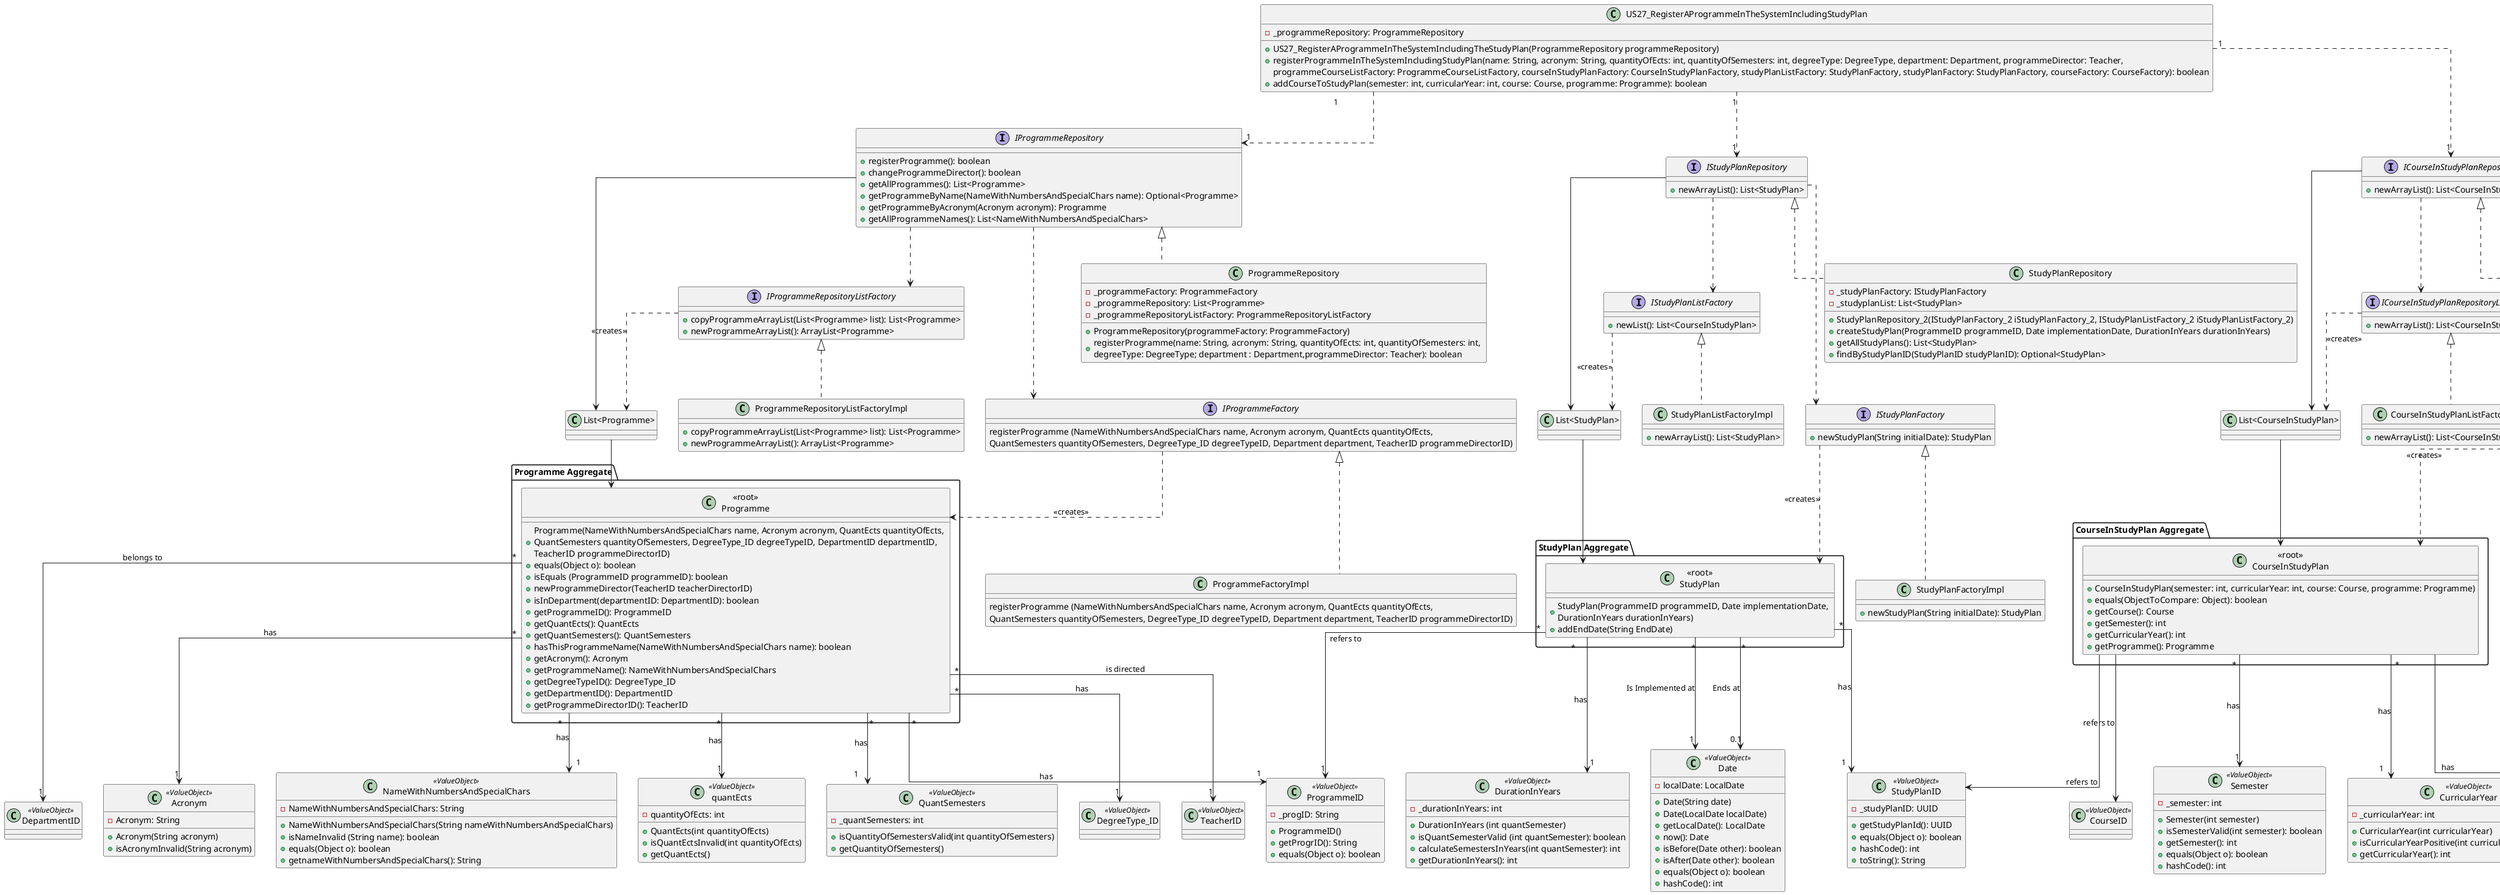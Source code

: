 @startuml

skinparam linetype ortho

class US27_RegisterAProgrammeInTheSystemIncludingStudyPlan {
    -_programmeRepository: ProgrammeRepository
    +US27_RegisterAProgrammeInTheSystemIncludingTheStudyPlan(ProgrammeRepository programmeRepository)
    +registerProgrammeInTheSystemIncludingStudyPlan(name: String, acronym: String, quantityOfEcts: int, quantityOfSemesters: int, degreeType: DegreeType, department: Department, programmeDirector: Teacher,
    programmeCourseListFactory: ProgrammeCourseListFactory, courseInStudyPlanFactory: CourseInStudyPlanFactory, studyPlanListFactory: StudyPlanFactory, studyPlanFactory: StudyPlanFactory, courseFactory: CourseFactory): boolean
    +addCourseToStudyPlan(semester: int, curricularYear: int, course: Course, programme: Programme): boolean
}

class "List<Programme>" {}
class "List<CourseInStudyPlan>" {}
class "List<StudyPlan>" {}

class DepartmentID <<ValueObject>> {}
class Acronym <<ValueObject>> {
    -Acronym: String
    +Acronym(String acronym)
    +isAcronymInvalid(String acronym)
}
class NameWithNumbersAndSpecialChars <<ValueObject>> {
    -NameWithNumbersAndSpecialChars: String
    +NameWithNumbersAndSpecialChars(String nameWithNumbersAndSpecialChars)
    +isNameInvalid (String name): boolean
    +equals(Object o): boolean
    +getnameWithNumbersAndSpecialChars(): String
}

class ProgrammeID <<ValueObject>> {
    -_progID: String
    +ProgrammeID()
    +getProgrID(): String
    +equals(Object o): boolean
}

class quantEcts <<ValueObject>> {
    -quantityOfEcts: int
    +QuantEcts(int quantityOfEcts)
    +isQuantEctsInvalid(int quantityOfEcts)
    +getQuantEcts()
}

class QuantSemesters <<ValueObject>> {
    -_quantSemesters: int
    +isQuantityOfSemestersValid(int quantityOfSemesters)
    +getQuantityOfSemesters()
}

class DurationInYears <<ValueObject>> {
    -_durationInYears: int
    +DurationInYears (int quantSemester)
    +isQuantSemesterValid (int quantSemester): boolean
    +calculateSemestersInYears(int quantSemester): int
    +getDurationInYears(): int
}

package "Programme Aggregate" {
    class "<<root>>\nProgramme" {
         + Programme(NameWithNumbersAndSpecialChars name, Acronym acronym, QuantEcts quantityOfEcts, \nQuantSemesters quantityOfSemesters, DegreeType_ID degreeTypeID, DepartmentID departmentID, \nTeacherID programmeDirectorID)
         + equals(Object o): boolean
         + isEquals (ProgrammeID programmeID): boolean
         + newProgrammeDirector(TeacherID teacherDirectorID)
         + isInDepartment(departmentID: DepartmentID): boolean
         + getProgrammeID(): ProgrammeID
         + getQuantEcts(): QuantEcts
         + getQuantSemesters(): QuantSemesters
         + hasThisProgrammeName(NameWithNumbersAndSpecialChars name): boolean
         + getAcronym(): Acronym
         + getProgrammeName(): NameWithNumbersAndSpecialChars
         + getDegreeTypeID(): DegreeType_ID
         + getDepartmentID(): DepartmentID
         + getProgrammeDirectorID(): TeacherID
    }



}
class ProgrammeRepository {
     -_programmeFactory: ProgrammeFactory
     -_programmeRepository: List<Programme>
     -_programmeRepositoryListFactory: ProgrammeRepositoryListFactory
     +ProgrammeRepository(programmeFactory: ProgrammeFactory)
     +registerProgramme(name: String, acronym: String, quantityOfEcts: int, quantityOfSemesters: int, \ndegreeType: DegreeType; department : Department,programmeDirector: Teacher): boolean
}

interface IProgrammeRepository {
    +registerProgramme(): boolean
    +changeProgrammeDirector(): boolean
    +getAllProgrammes(): List<Programme>
    +getProgrammeByName(NameWithNumbersAndSpecialChars name): Optional<Programme>
    +getProgrammeByAcronym(Acronym acronym): Programme
    +getAllProgrammeNames(): List<NameWithNumbersAndSpecialChars>
}

class DegreeType_ID <<ValueObject>> {}

class TeacherID <<ValueObject>> {}

class CourseID <<ValueObject>> {}

class StudyPlanID <<ValueObject>> {
    -_studyPlanID: UUID
    +getStudyPlanId(): UUID
    +equals(Object o): boolean
    +hashCode(): int
    +toString(): String
}

package "StudyPlan Aggregate" {
    class "<<root>>\nStudyPlan" {
        +StudyPlan(ProgrammeID programmeID, Date implementationDate, \nDurationInYears durationInYears)
        +addEndDate(String EndDate)

    }
}

class Date <<ValueObject>> {
        -localDate: LocalDate
        +Date(String date)
        +Date(LocalDate localDate)
        +getLocalDate(): LocalDate
        +now(): Date
        +isBefore(Date other): boolean
        +isAfter(Date other): boolean
        +equals(Object o): boolean
        +hashCode(): int

}

class Semester <<ValueObject>> {
    -_semester: int
    +Semester(int semester)
    +isSemesterValid(int semester): boolean
    +getSemester(): int
    +equals(Object o): boolean
    +hashCode(): int
}

class CurricularYear <<ValueObject>> {
        -_curricularYear: int
        +CurricularYear(int curricularYear)
        +isCurricularYearPositive(int curricularYear): boolean
        +getCurricularYear(): int
}

class CourseInStudyPlanID <<ValueObject>> {
    -_courseInStudyPlanID: UUID
    +CourseInStudyPlanID()
    +getCourseInStudyPlanId(): UUID
    +equals(Object o): boolean
    +hashCode(): int
    +toString(): String
}

package "CourseInStudyPlan Aggregate" {
    class "<<root>>\nCourseInStudyPlan" {
        +CourseInStudyPlan(semester: int, curricularYear: int, course: Course, programme: Programme)
        +equals(ObjectToCompare: Object): boolean
        +getCourse(): Course
        +getSemester(): int
        +getCurricularYear(): int
        +getProgramme(): Programme
    }


}
interface ICourseInStudyPlanRepository {
    +newArrayList(): List<CourseInStudyPlan>
}

class CourseInStudyPlanRepository {
    -_courseInStudyPlanFactory: ICourseInStudyPlanFactory
    -_coursesInStudyPlanList: List<CourseInStudyPlan>
    +CourseInStudyPlanRepository(ICourseInStudyPlanFactory iCourseInStudyPlanFactory, ICourseInStudyPlanListFactory iCourseInStudyPlanListFactory)
    +createCourseInStudyPlan(Semester semester, CurricularYear curricularYear, CourseID courseID, StudyPlanID studyPlanID): boolean
    +getAllCourseInStudyPlanList(): List<CourseInStudyPlan>
    +findByCourseInStudyPlanID(CourseInStudyPlanID courseInStudyPlanID): Optional<CourseInStudyPlan>
}

interface ICourseInStudyPlanFactory{
    +newCourseInStudyPlan_2(Semester semester, CurricularYear curricularYear, \nCourseID courseID, StudyPlanID studyPlanID): CourseInStudyPlan
}

class CourseInStudyPlanFactoryImpl{
    +newCourseInStudyPlan_2(Semester semester, CurricularYear curricularYear, \nCourseID courseID, StudyPlanID studyPlanID): CourseInStudyPlan
    }

interface IStudyPlanRepository {
    +newArrayList(): List<StudyPlan>
}

class StudyPlanRepository {
    -_studyPlanFactory: IStudyPlanFactory
    -_studyplanList: List<StudyPlan>
    +StudyPlanRepository_2(IStudyPlanFactory_2 iStudyPlanFactory_2, IStudyPlanListFactory_2 iStudyPlanListFactory_2)
    +createStudyPlan(ProgrammeID programmeID, Date implementationDate, DurationInYears durationInYears)
    +getAllStudyPlans(): List<StudyPlan>
    +findByStudyPlanID(StudyPlanID studyPlanID): Optional<StudyPlan>
}

interface IStudyPlanListFactory {
    +newList(): List<CourseInStudyPlan>
}

class StudyPlanListFactoryImpl {
    +newArrayList(): List<StudyPlan>
}

class StudyPlanFactoryImpl {
    +newStudyPlan(String initialDate): StudyPlan
}

interface IStudyPlanFactory {
    +newStudyPlan(String initialDate): StudyPlan
}

interface IProgrammeRepositoryListFactory {
    +copyProgrammeArrayList(List<Programme> list): List<Programme>
    +newProgrammeArrayList(): ArrayList<Programme>
}

class ProgrammeRepositoryListFactoryImpl {
    +copyProgrammeArrayList(List<Programme> list): List<Programme>
    +newProgrammeArrayList(): ArrayList<Programme>
}

interface IProgrammeFactory {
    registerProgramme (NameWithNumbersAndSpecialChars name, Acronym acronym, QuantEcts quantityOfEcts, \nQuantSemesters quantityOfSemesters, DegreeType_ID degreeTypeID, Department department, TeacherID programmeDirectorID)
}

class ProgrammeFactoryImpl {
    registerProgramme (NameWithNumbersAndSpecialChars name, Acronym acronym, QuantEcts quantityOfEcts, \nQuantSemesters quantityOfSemesters, DegreeType_ID degreeTypeID, Department department, TeacherID programmeDirectorID)
}

class CourseInStudyPlanListFactoryImpl {
    +newArrayList(): List<CourseInStudyPlan>
}

interface ICourseInStudyPlanRepositoryListFactory {
    +newArrayList(): List<CourseInStudyPlan>
}


US27_RegisterAProgrammeInTheSystemIncludingStudyPlan "1" ..> "1" IProgrammeRepository
US27_RegisterAProgrammeInTheSystemIncludingStudyPlan "1" ..> "1" ICourseInStudyPlanRepository
US27_RegisterAProgrammeInTheSystemIncludingStudyPlan "1" ..> "1" IStudyPlanRepository

IStudyPlanRepository <|.. StudyPlanRepository
IStudyPlanRepository ..> IStudyPlanListFactory
IStudyPlanListFactory <|.. StudyPlanListFactoryImpl
IStudyPlanListFactory ..> "List<StudyPlan>" : "<<creates>>"
IStudyPlanRepository --> "List<StudyPlan>"
IStudyPlanRepository ..> IStudyPlanFactory
IStudyPlanFactory <|.. StudyPlanFactoryImpl
IStudyPlanFactory ..> "<<root>>\nStudyPlan" : "<<creates>>"
"List<StudyPlan>" --> "<<root>>\nStudyPlan"
"<<root>>\nStudyPlan" "*" --> "1" ProgrammeID : refers to

ICourseInStudyPlanRepository <|.. CourseInStudyPlanRepository
ICourseInStudyPlanRepository ..> ICourseInStudyPlanRepositoryListFactory
ICourseInStudyPlanRepositoryListFactory <|.. CourseInStudyPlanListFactoryImpl
ICourseInStudyPlanRepositoryListFactory ..> "List<CourseInStudyPlan>" : "<<creates>>"
ICourseInStudyPlanRepository --> "List<CourseInStudyPlan>"
ICourseInStudyPlanRepository ..> ICourseInStudyPlanFactory
ICourseInStudyPlanFactory <|.. CourseInStudyPlanFactoryImpl
ICourseInStudyPlanFactory ..> "<<root>>\nCourseInStudyPlan" : "<<creates>>"
"List<CourseInStudyPlan>" --> "<<root>>\nCourseInStudyPlan"
"<<root>>\nCourseInStudyPlan" --> CourseID: refers to
"<<root>>\nCourseInStudyPlan" --> StudyPlanID: refers to
"<<root>>\nCourseInStudyPlan" --> CourseInStudyPlanID: has


IProgrammeRepository <|.. ProgrammeRepository
IProgrammeRepository ..> IProgrammeRepositoryListFactory
IProgrammeRepositoryListFactory <|.. ProgrammeRepositoryListFactoryImpl
IProgrammeRepositoryListFactory ..> "List<Programme>" : "<<creates>>"
IProgrammeRepository --> "List<Programme>"
IProgrammeRepository ..> IProgrammeFactory
IProgrammeFactory <|.. ProgrammeFactoryImpl
IProgrammeFactory ..> "<<root>>\nProgramme" : "<<creates>>"
"List<Programme>" --> "<<root>>\nProgramme"
"<<root>>\nProgramme" "*" --> "1" TeacherID : "is directed"
"<<root>>\nProgramme" "*" --> "1" DepartmentID : "belongs to"
"<<root>>\nProgramme" "*" --> "1" DegreeType_ID : "has"
"<<root>>\nProgramme" "*" --> "1" QuantSemesters : "has"
"<<root>>\nProgramme" "*" --> "1" quantEcts : "has"
"<<root>>\nProgramme" "*" --> "1" Acronym : "has"
"<<root>>\nProgramme" "*" --> "1" NameWithNumbersAndSpecialChars : "has"
"<<root>>\nProgramme" "*" --> "1" ProgrammeID : "has"

"<<root>>\nCourseInStudyPlan" "*" --> "1" Semester : "has"
"<<root>>\nCourseInStudyPlan" "*" --> "1" CurricularYear : "has"

"<<root>>\nStudyPlan" "*" --> "1" StudyPlanID: "has"
"<<root>>\nStudyPlan" "*" --> "1" DurationInYears: "has"

"<<root>>\nStudyPlan" "*" --> "1" Date: "Is Implemented at"
"<<root>>\nStudyPlan" "*" --> "0.1" Date: "Ends at"
@enduml